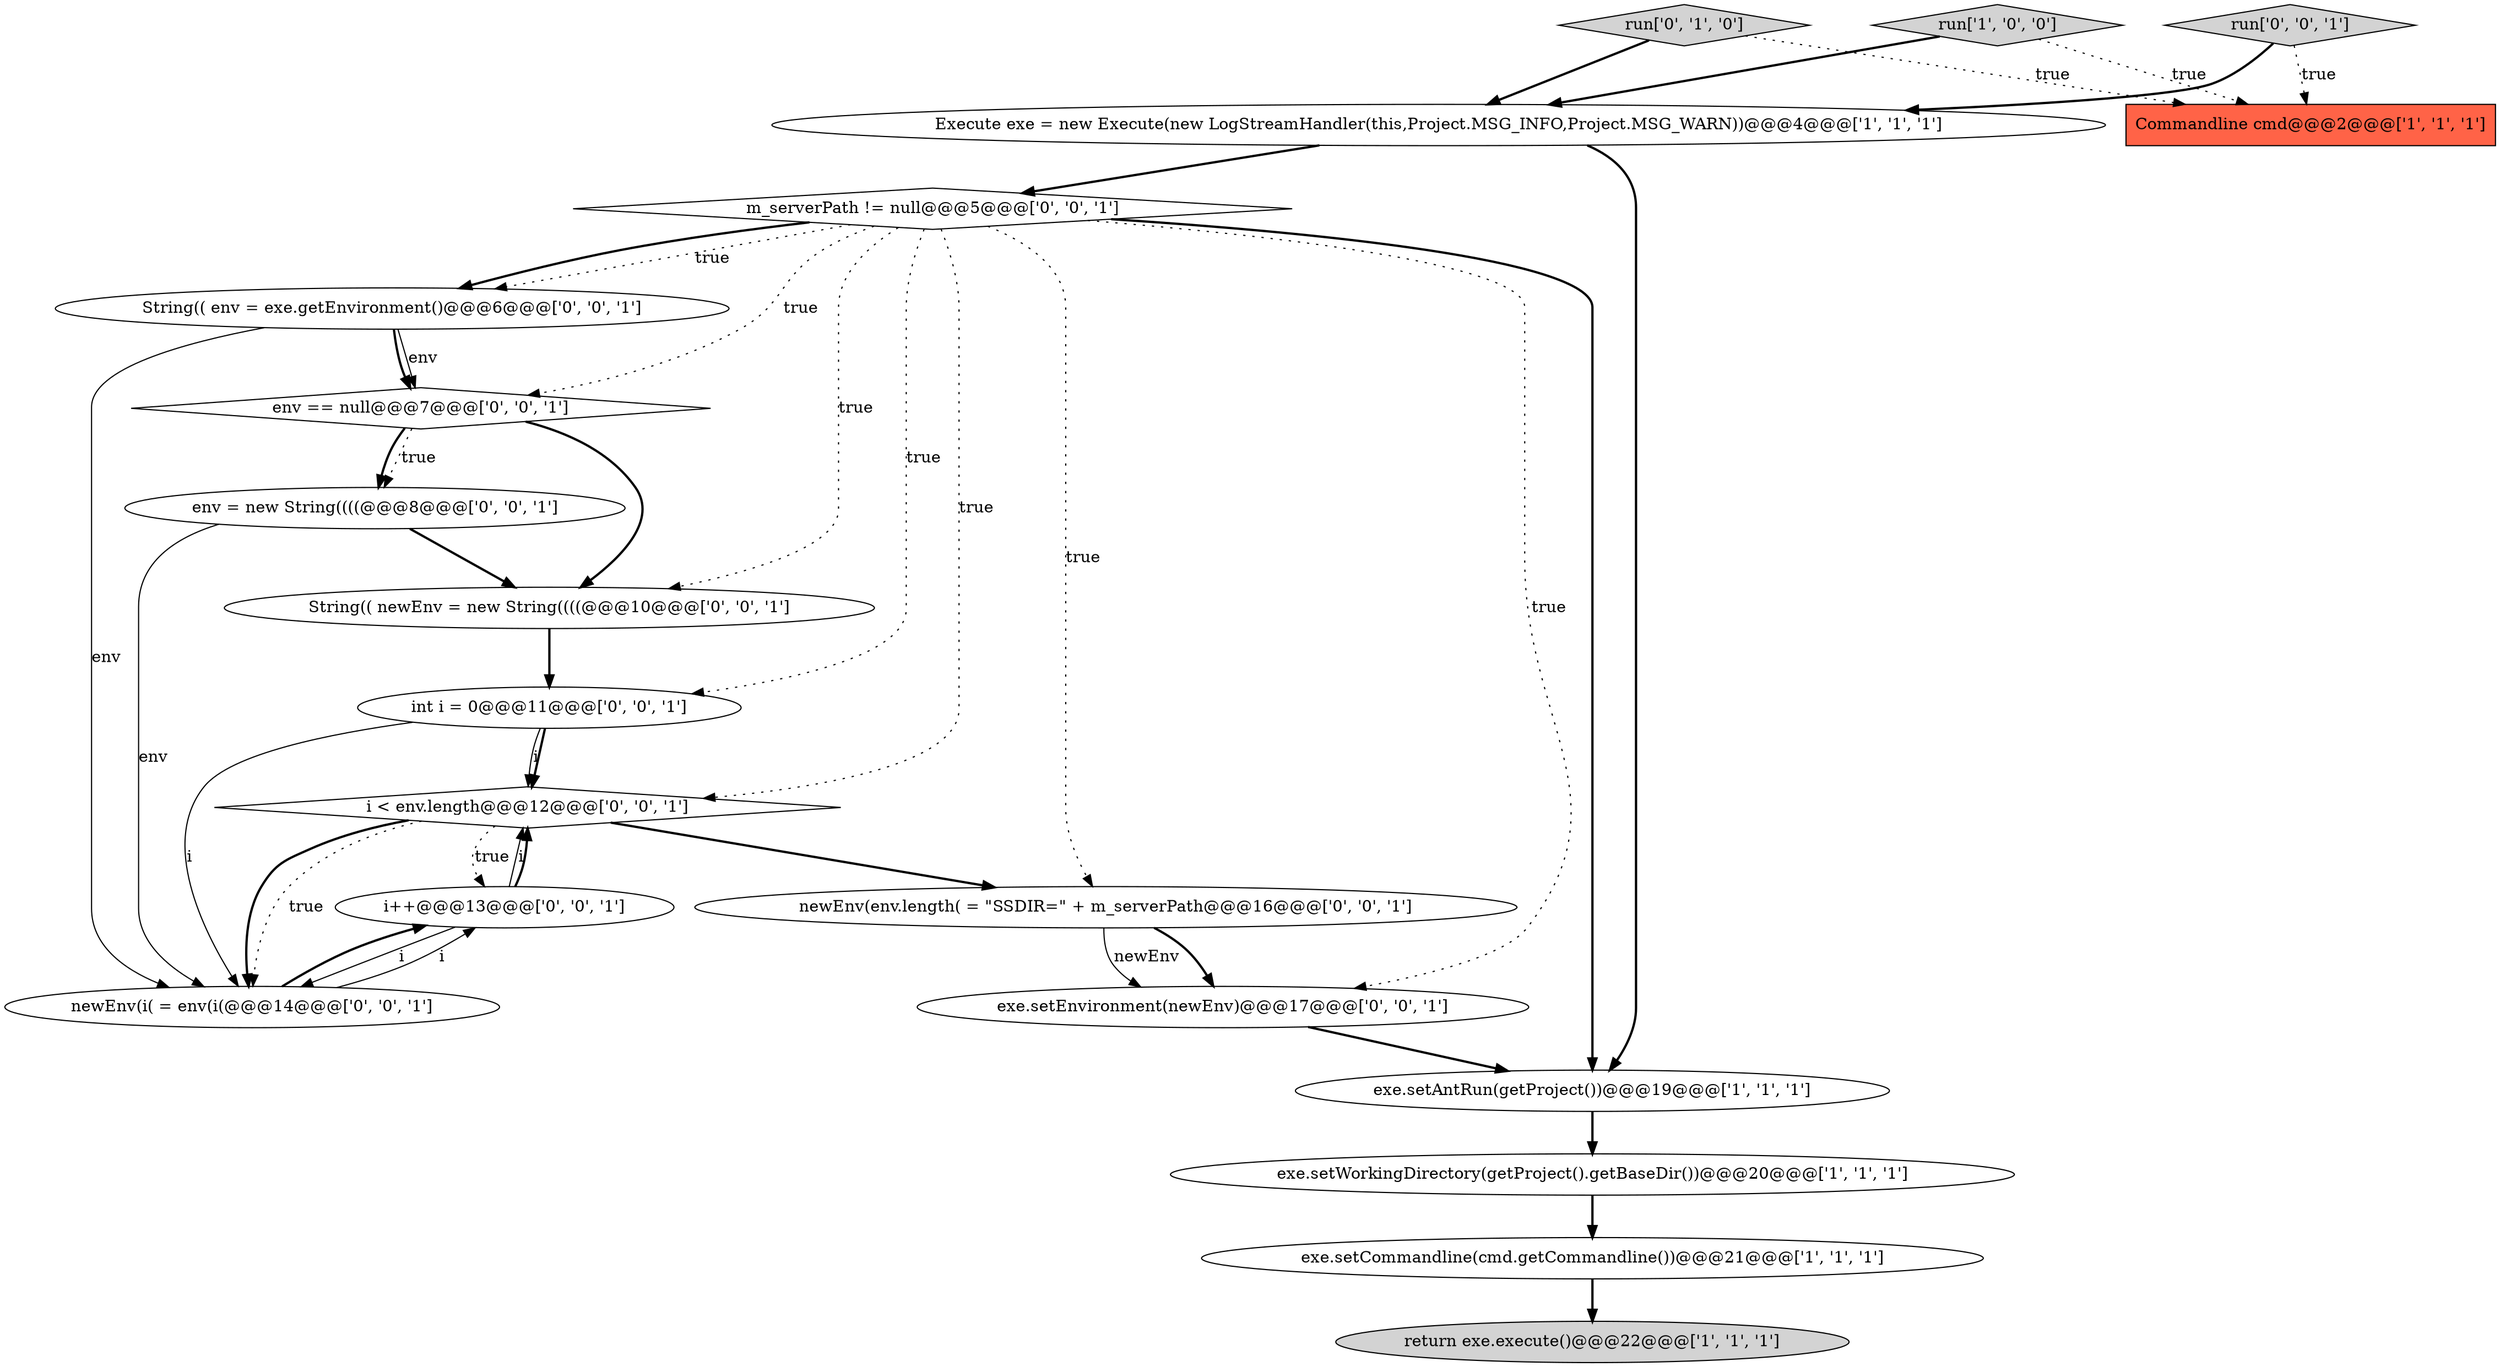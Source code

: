 digraph {
4 [style = filled, label = "Commandline cmd@@@2@@@['1', '1', '1']", fillcolor = tomato, shape = box image = "AAA0AAABBB1BBB"];
8 [style = filled, label = "i < env.length@@@12@@@['0', '0', '1']", fillcolor = white, shape = diamond image = "AAA0AAABBB3BBB"];
1 [style = filled, label = "exe.setCommandline(cmd.getCommandline())@@@21@@@['1', '1', '1']", fillcolor = white, shape = ellipse image = "AAA0AAABBB1BBB"];
5 [style = filled, label = "return exe.execute()@@@22@@@['1', '1', '1']", fillcolor = lightgray, shape = ellipse image = "AAA0AAABBB1BBB"];
2 [style = filled, label = "Execute exe = new Execute(new LogStreamHandler(this,Project.MSG_INFO,Project.MSG_WARN))@@@4@@@['1', '1', '1']", fillcolor = white, shape = ellipse image = "AAA0AAABBB1BBB"];
10 [style = filled, label = "i++@@@13@@@['0', '0', '1']", fillcolor = white, shape = ellipse image = "AAA0AAABBB3BBB"];
9 [style = filled, label = "String(( env = exe.getEnvironment()@@@6@@@['0', '0', '1']", fillcolor = white, shape = ellipse image = "AAA0AAABBB3BBB"];
13 [style = filled, label = "m_serverPath != null@@@5@@@['0', '0', '1']", fillcolor = white, shape = diamond image = "AAA0AAABBB3BBB"];
7 [style = filled, label = "run['0', '1', '0']", fillcolor = lightgray, shape = diamond image = "AAA0AAABBB2BBB"];
3 [style = filled, label = "exe.setWorkingDirectory(getProject().getBaseDir())@@@20@@@['1', '1', '1']", fillcolor = white, shape = ellipse image = "AAA0AAABBB1BBB"];
15 [style = filled, label = "env == null@@@7@@@['0', '0', '1']", fillcolor = white, shape = diamond image = "AAA0AAABBB3BBB"];
16 [style = filled, label = "env = new String((((@@@8@@@['0', '0', '1']", fillcolor = white, shape = ellipse image = "AAA0AAABBB3BBB"];
17 [style = filled, label = "newEnv(env.length( = \"SSDIR=\" + m_serverPath@@@16@@@['0', '0', '1']", fillcolor = white, shape = ellipse image = "AAA0AAABBB3BBB"];
0 [style = filled, label = "exe.setAntRun(getProject())@@@19@@@['1', '1', '1']", fillcolor = white, shape = ellipse image = "AAA0AAABBB1BBB"];
19 [style = filled, label = "run['0', '0', '1']", fillcolor = lightgray, shape = diamond image = "AAA0AAABBB3BBB"];
6 [style = filled, label = "run['1', '0', '0']", fillcolor = lightgray, shape = diamond image = "AAA0AAABBB1BBB"];
11 [style = filled, label = "newEnv(i( = env(i(@@@14@@@['0', '0', '1']", fillcolor = white, shape = ellipse image = "AAA0AAABBB3BBB"];
14 [style = filled, label = "int i = 0@@@11@@@['0', '0', '1']", fillcolor = white, shape = ellipse image = "AAA0AAABBB3BBB"];
18 [style = filled, label = "String(( newEnv = new String((((@@@10@@@['0', '0', '1']", fillcolor = white, shape = ellipse image = "AAA0AAABBB3BBB"];
12 [style = filled, label = "exe.setEnvironment(newEnv)@@@17@@@['0', '0', '1']", fillcolor = white, shape = ellipse image = "AAA0AAABBB3BBB"];
1->5 [style = bold, label=""];
0->3 [style = bold, label=""];
9->15 [style = solid, label="env"];
11->10 [style = solid, label="i"];
13->17 [style = dotted, label="true"];
13->18 [style = dotted, label="true"];
16->18 [style = bold, label=""];
3->1 [style = bold, label=""];
13->12 [style = dotted, label="true"];
10->8 [style = solid, label="i"];
14->11 [style = solid, label="i"];
16->11 [style = solid, label="env"];
19->2 [style = bold, label=""];
8->10 [style = dotted, label="true"];
15->16 [style = dotted, label="true"];
15->16 [style = bold, label=""];
12->0 [style = bold, label=""];
15->18 [style = bold, label=""];
14->8 [style = solid, label="i"];
10->11 [style = solid, label="i"];
2->13 [style = bold, label=""];
6->2 [style = bold, label=""];
8->17 [style = bold, label=""];
9->11 [style = solid, label="env"];
2->0 [style = bold, label=""];
17->12 [style = bold, label=""];
10->8 [style = bold, label=""];
6->4 [style = dotted, label="true"];
17->12 [style = solid, label="newEnv"];
13->8 [style = dotted, label="true"];
11->10 [style = bold, label=""];
7->2 [style = bold, label=""];
9->15 [style = bold, label=""];
19->4 [style = dotted, label="true"];
7->4 [style = dotted, label="true"];
8->11 [style = dotted, label="true"];
13->15 [style = dotted, label="true"];
14->8 [style = bold, label=""];
13->9 [style = bold, label=""];
13->14 [style = dotted, label="true"];
8->11 [style = bold, label=""];
18->14 [style = bold, label=""];
13->0 [style = bold, label=""];
13->9 [style = dotted, label="true"];
}
